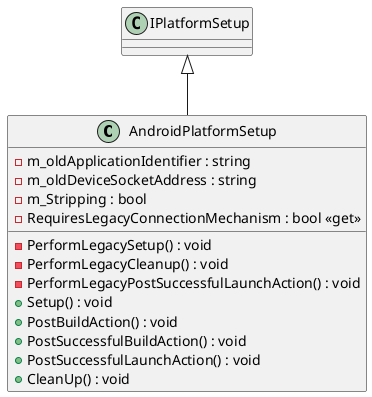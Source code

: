 @startuml
class AndroidPlatformSetup {
    - m_oldApplicationIdentifier : string
    - m_oldDeviceSocketAddress : string
    - m_Stripping : bool
    - RequiresLegacyConnectionMechanism : bool <<get>>
    - PerformLegacySetup() : void
    - PerformLegacyCleanup() : void
    - PerformLegacyPostSuccessfulLaunchAction() : void
    + Setup() : void
    + PostBuildAction() : void
    + PostSuccessfulBuildAction() : void
    + PostSuccessfulLaunchAction() : void
    + CleanUp() : void
}
IPlatformSetup <|-- AndroidPlatformSetup
@enduml
